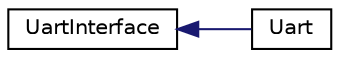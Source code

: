 digraph "Graphical Class Hierarchy"
{
  edge [fontname="Helvetica",fontsize="10",labelfontname="Helvetica",labelfontsize="10"];
  node [fontname="Helvetica",fontsize="10",shape=record];
  rankdir="LR";
  Node1 [label="UartInterface",height=0.2,width=0.4,color="black", fillcolor="white", style="filled",URL="$d1/d3c/classUartInterface.html"];
  Node1 -> Node2 [dir="back",color="midnightblue",fontsize="10",style="solid",fontname="Helvetica"];
  Node2 [label="Uart",height=0.2,width=0.4,color="black", fillcolor="white", style="filled",URL="$d6/d78/classUart.html"];
}
